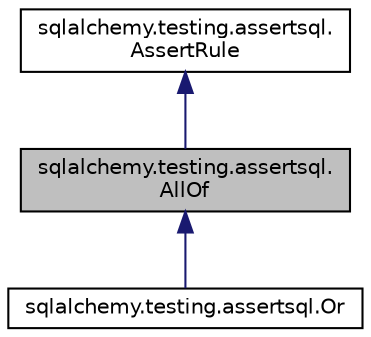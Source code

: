digraph "sqlalchemy.testing.assertsql.AllOf"
{
 // LATEX_PDF_SIZE
  edge [fontname="Helvetica",fontsize="10",labelfontname="Helvetica",labelfontsize="10"];
  node [fontname="Helvetica",fontsize="10",shape=record];
  Node1 [label="sqlalchemy.testing.assertsql.\lAllOf",height=0.2,width=0.4,color="black", fillcolor="grey75", style="filled", fontcolor="black",tooltip=" "];
  Node2 -> Node1 [dir="back",color="midnightblue",fontsize="10",style="solid",fontname="Helvetica"];
  Node2 [label="sqlalchemy.testing.assertsql.\lAssertRule",height=0.2,width=0.4,color="black", fillcolor="white", style="filled",URL="$classsqlalchemy_1_1testing_1_1assertsql_1_1AssertRule.html",tooltip=" "];
  Node1 -> Node3 [dir="back",color="midnightblue",fontsize="10",style="solid",fontname="Helvetica"];
  Node3 [label="sqlalchemy.testing.assertsql.Or",height=0.2,width=0.4,color="black", fillcolor="white", style="filled",URL="$classsqlalchemy_1_1testing_1_1assertsql_1_1Or.html",tooltip=" "];
}
